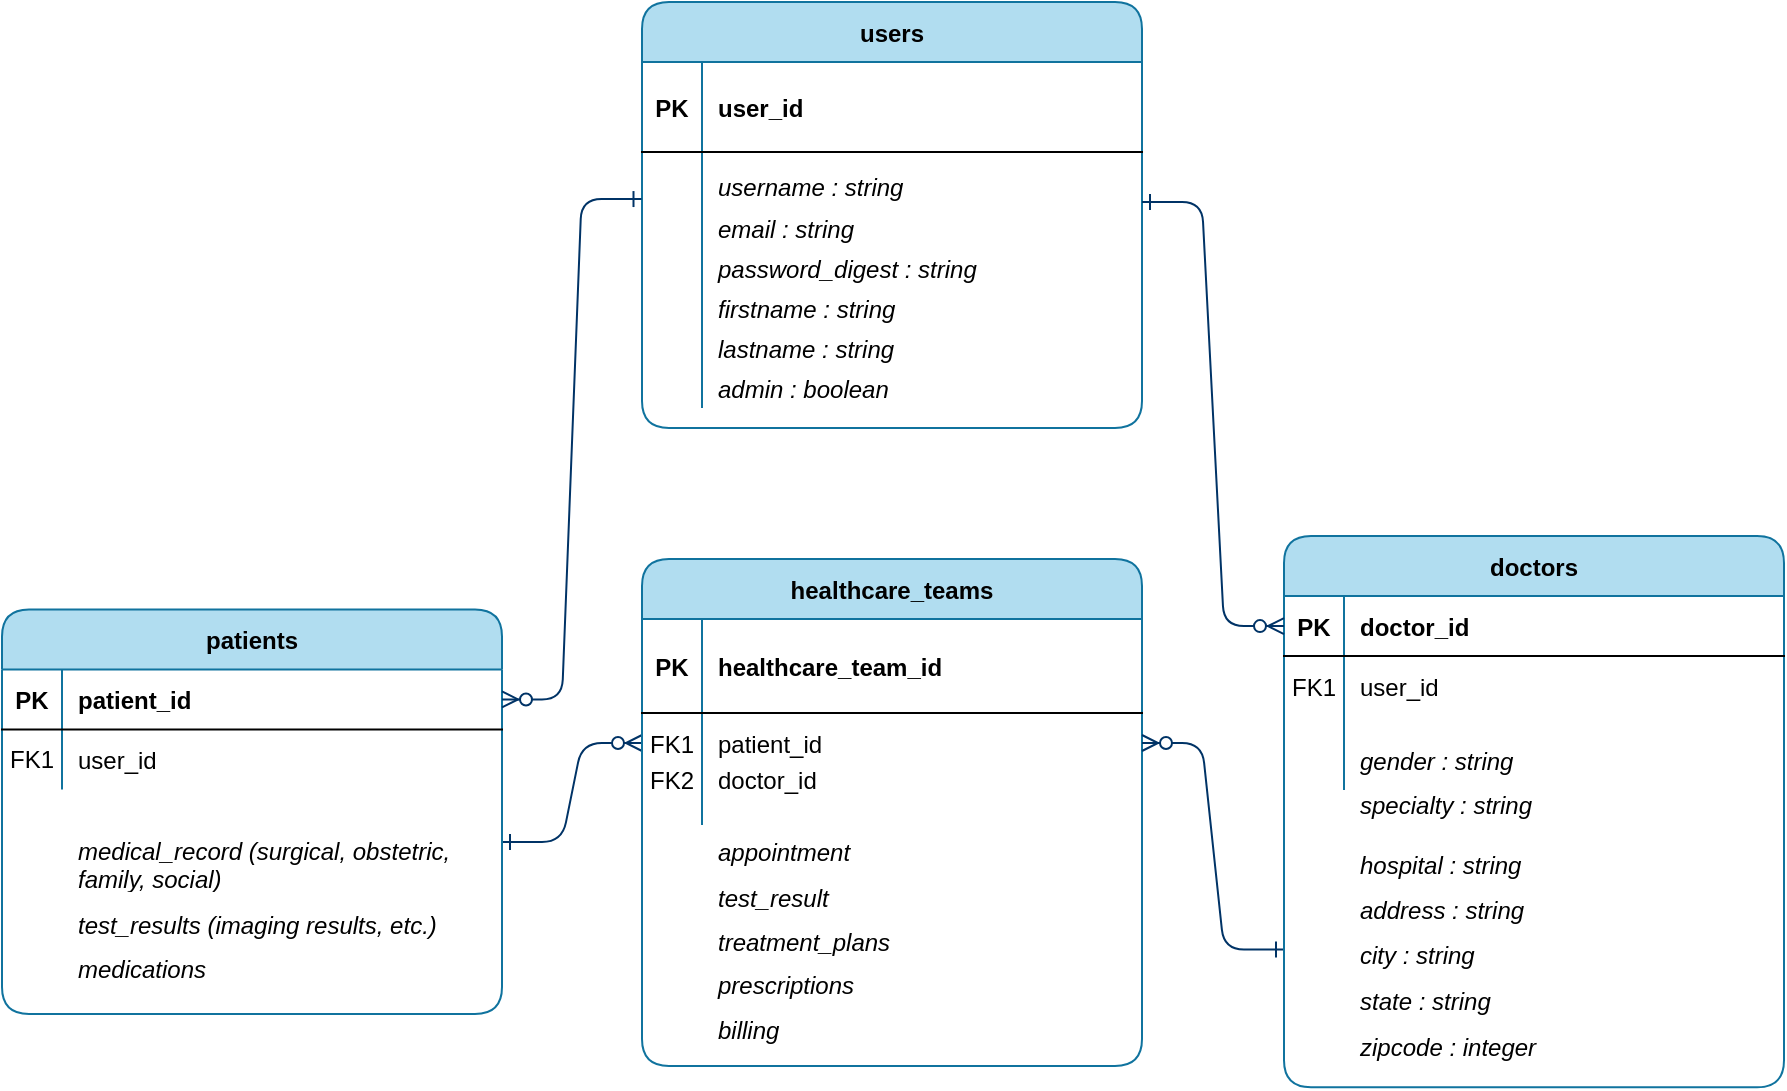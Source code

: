 <mxfile version="13.9.9" type="device"><diagram id="R2lEEEUBdFMjLlhIrx00" name="Page-1"><mxGraphModel dx="1351" dy="960" grid="1" gridSize="10" guides="1" tooltips="1" connect="1" arrows="1" fold="1" page="1" pageScale="1" pageWidth="1100" pageHeight="850" math="0" shadow="0" extFonts="Permanent Marker^https://fonts.googleapis.com/css?family=Permanent+Marker"><root><mxCell id="0"/><mxCell id="1" parent="0"/><mxCell id="C-vyLk0tnHw3VtMMgP7b-1" value="" style="edgeStyle=entityRelationEdgeStyle;endArrow=ERzeroToMany;startArrow=ERone;endFill=1;startFill=0;strokeColor=#003366;" parent="1" target="C-vyLk0tnHw3VtMMgP7b-6" edge="1"><mxGeometry width="100" height="100" relative="1" as="geometry"><mxPoint x="330" y="550" as="sourcePoint"/><mxPoint x="390" y="899" as="targetPoint"/></mxGeometry></mxCell><mxCell id="C-vyLk0tnHw3VtMMgP7b-2" value="healthcare_teams" style="shape=table;startSize=30;container=1;collapsible=1;childLayout=tableLayout;fixedRows=1;rowLines=0;fontStyle=1;align=center;resizeLast=1;rounded=1;fillColor=#b1ddf0;strokeColor=#10739e;" parent="1" vertex="1"><mxGeometry x="400" y="408.5" width="250" height="253.5" as="geometry"/></mxCell><mxCell id="C-vyLk0tnHw3VtMMgP7b-3" value="" style="shape=partialRectangle;collapsible=0;dropTarget=0;pointerEvents=0;fillColor=none;points=[[0,0.5],[1,0.5]];portConstraint=eastwest;top=0;left=0;right=0;bottom=1;" parent="C-vyLk0tnHw3VtMMgP7b-2" vertex="1"><mxGeometry y="30" width="250" height="47" as="geometry"/></mxCell><mxCell id="C-vyLk0tnHw3VtMMgP7b-4" value="PK" style="shape=partialRectangle;overflow=hidden;connectable=0;fillColor=none;top=0;left=0;bottom=0;right=0;fontStyle=1;" parent="C-vyLk0tnHw3VtMMgP7b-3" vertex="1"><mxGeometry width="30" height="47" as="geometry"/></mxCell><mxCell id="C-vyLk0tnHw3VtMMgP7b-5" value="healthcare_team_id" style="shape=partialRectangle;overflow=hidden;connectable=0;fillColor=none;top=0;left=0;bottom=0;right=0;align=left;spacingLeft=6;fontStyle=1;" parent="C-vyLk0tnHw3VtMMgP7b-3" vertex="1"><mxGeometry x="30" width="220" height="47" as="geometry"/></mxCell><mxCell id="C-vyLk0tnHw3VtMMgP7b-6" value="" style="shape=partialRectangle;collapsible=0;dropTarget=0;pointerEvents=0;fillColor=none;points=[[0,0.5],[1,0.5]];portConstraint=eastwest;top=0;left=0;right=0;bottom=0;" parent="C-vyLk0tnHw3VtMMgP7b-2" vertex="1"><mxGeometry y="77" width="250" height="30" as="geometry"/></mxCell><mxCell id="C-vyLk0tnHw3VtMMgP7b-7" value="FK1" style="shape=partialRectangle;overflow=hidden;connectable=0;fillColor=none;top=0;left=0;bottom=0;right=0;" parent="C-vyLk0tnHw3VtMMgP7b-6" vertex="1"><mxGeometry width="30" height="30" as="geometry"/></mxCell><mxCell id="C-vyLk0tnHw3VtMMgP7b-8" value="patient_id" style="shape=partialRectangle;overflow=hidden;connectable=0;fillColor=none;top=0;left=0;bottom=0;right=0;align=left;spacingLeft=6;" parent="C-vyLk0tnHw3VtMMgP7b-6" vertex="1"><mxGeometry x="30" width="220" height="30" as="geometry"/></mxCell><mxCell id="C-vyLk0tnHw3VtMMgP7b-9" value="" style="shape=partialRectangle;collapsible=0;dropTarget=0;pointerEvents=0;fillColor=none;points=[[0,0.5],[1,0.5]];portConstraint=eastwest;top=0;left=0;right=0;bottom=0;" parent="C-vyLk0tnHw3VtMMgP7b-2" vertex="1"><mxGeometry y="107" width="250" height="26" as="geometry"/></mxCell><mxCell id="C-vyLk0tnHw3VtMMgP7b-10" value="" style="shape=partialRectangle;overflow=hidden;connectable=0;fillColor=none;top=0;left=0;bottom=0;right=0;" parent="C-vyLk0tnHw3VtMMgP7b-9" vertex="1"><mxGeometry width="30" height="26" as="geometry"/></mxCell><mxCell id="C-vyLk0tnHw3VtMMgP7b-11" value="" style="shape=partialRectangle;overflow=hidden;connectable=0;fillColor=none;top=0;left=0;bottom=0;right=0;align=left;spacingLeft=6;" parent="C-vyLk0tnHw3VtMMgP7b-9" vertex="1"><mxGeometry x="30" width="220" height="26" as="geometry"/></mxCell><mxCell id="C-vyLk0tnHw3VtMMgP7b-23" value="patients" style="shape=table;startSize=30;container=1;collapsible=1;childLayout=tableLayout;fixedRows=1;rowLines=0;fontStyle=1;align=center;resizeLast=1;rounded=1;fillColor=#b1ddf0;strokeColor=#10739e;" parent="1" vertex="1"><mxGeometry x="80" y="433.74" width="250" height="202.25" as="geometry"/></mxCell><mxCell id="C-vyLk0tnHw3VtMMgP7b-24" value="" style="shape=partialRectangle;collapsible=0;dropTarget=0;pointerEvents=0;fillColor=none;points=[[0,0.5],[1,0.5]];portConstraint=eastwest;top=0;left=0;right=0;bottom=1;" parent="C-vyLk0tnHw3VtMMgP7b-23" vertex="1"><mxGeometry y="30" width="250" height="30" as="geometry"/></mxCell><mxCell id="C-vyLk0tnHw3VtMMgP7b-25" value="PK" style="shape=partialRectangle;overflow=hidden;connectable=0;fillColor=none;top=0;left=0;bottom=0;right=0;fontStyle=1;" parent="C-vyLk0tnHw3VtMMgP7b-24" vertex="1"><mxGeometry width="30" height="30" as="geometry"/></mxCell><mxCell id="C-vyLk0tnHw3VtMMgP7b-26" value="patient_id" style="shape=partialRectangle;overflow=hidden;connectable=0;fillColor=none;top=0;left=0;bottom=0;right=0;align=left;spacingLeft=6;fontStyle=1;" parent="C-vyLk0tnHw3VtMMgP7b-24" vertex="1"><mxGeometry x="30" width="220" height="30" as="geometry"/></mxCell><mxCell id="C-vyLk0tnHw3VtMMgP7b-27" value="" style="shape=partialRectangle;collapsible=0;dropTarget=0;pointerEvents=0;fillColor=none;points=[[0,0.5],[1,0.5]];portConstraint=eastwest;top=0;left=0;right=0;bottom=0;" parent="C-vyLk0tnHw3VtMMgP7b-23" vertex="1"><mxGeometry y="60" width="250" height="30" as="geometry"/></mxCell><mxCell id="C-vyLk0tnHw3VtMMgP7b-28" value="" style="shape=partialRectangle;overflow=hidden;connectable=0;fillColor=none;top=0;left=0;bottom=0;right=0;" parent="C-vyLk0tnHw3VtMMgP7b-27" vertex="1"><mxGeometry width="30" height="30" as="geometry"/></mxCell><mxCell id="C-vyLk0tnHw3VtMMgP7b-29" value="user_id" style="shape=partialRectangle;overflow=hidden;connectable=0;fillColor=none;top=0;left=0;bottom=0;right=0;align=left;spacingLeft=6;" parent="C-vyLk0tnHw3VtMMgP7b-27" vertex="1"><mxGeometry x="30" width="220" height="30" as="geometry"/></mxCell><mxCell id="C-vyLk0tnHw3VtMMgP7b-12" value="" style="edgeStyle=entityRelationEdgeStyle;endArrow=ERzeroToMany;startArrow=ERone;endFill=1;startFill=0;entryX=1;entryY=0.5;entryDx=0;entryDy=0;exitX=0;exitY=0.75;exitDx=0;exitDy=0;strokeColor=#003366;" parent="1" source="MzPd2CHmNBtsARFh89y6-18" target="C-vyLk0tnHw3VtMMgP7b-6" edge="1"><mxGeometry width="100" height="100" relative="1" as="geometry"><mxPoint x="721" y="550" as="sourcePoint"/><mxPoint x="410" y="484" as="targetPoint"/></mxGeometry></mxCell><mxCell id="MzPd2CHmNBtsARFh89y6-7" value="FK2" style="shape=partialRectangle;overflow=hidden;connectable=0;fillColor=none;top=0;left=0;bottom=0;right=0;" parent="1" vertex="1"><mxGeometry x="400" y="503.5" width="30" height="30" as="geometry"/></mxCell><mxCell id="MzPd2CHmNBtsARFh89y6-18" value="doctors" style="shape=table;startSize=30;container=1;collapsible=1;childLayout=tableLayout;fixedRows=1;rowLines=0;fontStyle=1;align=center;resizeLast=1;rounded=1;fillColor=#b1ddf0;strokeColor=#10739e;" parent="1" vertex="1"><mxGeometry x="721" y="397.06" width="250" height="275.62" as="geometry"/></mxCell><mxCell id="MzPd2CHmNBtsARFh89y6-19" value="" style="shape=partialRectangle;collapsible=0;dropTarget=0;pointerEvents=0;fillColor=none;points=[[0,0.5],[1,0.5]];portConstraint=eastwest;top=0;left=0;right=0;bottom=1;" parent="MzPd2CHmNBtsARFh89y6-18" vertex="1"><mxGeometry y="30" width="250" height="30" as="geometry"/></mxCell><mxCell id="MzPd2CHmNBtsARFh89y6-20" value="PK" style="shape=partialRectangle;overflow=hidden;connectable=0;fillColor=none;top=0;left=0;bottom=0;right=0;fontStyle=1;" parent="MzPd2CHmNBtsARFh89y6-19" vertex="1"><mxGeometry width="30" height="30" as="geometry"/></mxCell><mxCell id="MzPd2CHmNBtsARFh89y6-21" value="doctor_id" style="shape=partialRectangle;overflow=hidden;connectable=0;fillColor=none;top=0;left=0;bottom=0;right=0;align=left;spacingLeft=6;fontStyle=1;" parent="MzPd2CHmNBtsARFh89y6-19" vertex="1"><mxGeometry x="30" width="220" height="30" as="geometry"/></mxCell><mxCell id="MzPd2CHmNBtsARFh89y6-22" value="" style="shape=partialRectangle;collapsible=0;dropTarget=0;pointerEvents=0;fillColor=none;points=[[0,0.5],[1,0.5]];portConstraint=eastwest;top=0;left=0;right=0;bottom=0;" parent="MzPd2CHmNBtsARFh89y6-18" vertex="1"><mxGeometry y="60" width="250" height="30" as="geometry"/></mxCell><mxCell id="MzPd2CHmNBtsARFh89y6-23" value="FK1" style="shape=partialRectangle;overflow=hidden;connectable=0;fillColor=none;top=0;left=0;bottom=0;right=0;" parent="MzPd2CHmNBtsARFh89y6-22" vertex="1"><mxGeometry width="30" height="30" as="geometry"/></mxCell><mxCell id="MzPd2CHmNBtsARFh89y6-24" value="user_id" style="shape=partialRectangle;overflow=hidden;connectable=0;fillColor=none;top=0;left=0;bottom=0;right=0;align=left;spacingLeft=6;" parent="MzPd2CHmNBtsARFh89y6-22" vertex="1"><mxGeometry x="30" width="220" height="30" as="geometry"/></mxCell><mxCell id="MzPd2CHmNBtsARFh89y6-25" value="" style="shape=partialRectangle;collapsible=0;dropTarget=0;pointerEvents=0;fillColor=none;points=[[0,0.5],[1,0.5]];portConstraint=eastwest;top=0;left=0;right=0;bottom=0;" parent="MzPd2CHmNBtsARFh89y6-18" vertex="1"><mxGeometry y="90" width="250" height="37" as="geometry"/></mxCell><mxCell id="MzPd2CHmNBtsARFh89y6-26" value="" style="shape=partialRectangle;overflow=hidden;connectable=0;fillColor=none;top=0;left=0;bottom=0;right=0;" parent="MzPd2CHmNBtsARFh89y6-25" vertex="1"><mxGeometry width="30" height="37" as="geometry"/></mxCell><mxCell id="MzPd2CHmNBtsARFh89y6-27" value="" style="shape=partialRectangle;overflow=hidden;connectable=0;fillColor=none;top=0;left=0;bottom=0;right=0;align=left;spacingLeft=6;" parent="MzPd2CHmNBtsARFh89y6-25" vertex="1"><mxGeometry x="30" width="220" height="37" as="geometry"/></mxCell><mxCell id="MzPd2CHmNBtsARFh89y6-30" value="doctor_id" style="shape=partialRectangle;overflow=hidden;connectable=0;fillColor=none;top=0;left=0;bottom=0;right=0;align=left;spacingLeft=6;" parent="1" vertex="1"><mxGeometry x="430" y="503.5" width="220" height="30" as="geometry"/></mxCell><mxCell id="Juw4Spq1CtYMTUwcJ2YP-6" value="users" style="shape=table;startSize=30;container=1;collapsible=1;childLayout=tableLayout;fixedRows=1;rowLines=0;fontStyle=1;align=center;resizeLast=1;rounded=1;fillColor=#b1ddf0;strokeColor=#10739e;" parent="1" vertex="1"><mxGeometry x="400" y="130" width="250" height="213" as="geometry"/></mxCell><mxCell id="Juw4Spq1CtYMTUwcJ2YP-7" value="" style="shape=partialRectangle;collapsible=0;dropTarget=0;pointerEvents=0;fillColor=none;points=[[0,0.5],[1,0.5]];portConstraint=eastwest;top=0;left=0;right=0;bottom=1;" parent="Juw4Spq1CtYMTUwcJ2YP-6" vertex="1"><mxGeometry y="30" width="250" height="45" as="geometry"/></mxCell><mxCell id="Juw4Spq1CtYMTUwcJ2YP-8" value="PK" style="shape=partialRectangle;overflow=hidden;connectable=0;fillColor=none;top=0;left=0;bottom=0;right=0;fontStyle=1;" parent="Juw4Spq1CtYMTUwcJ2YP-7" vertex="1"><mxGeometry width="30" height="45" as="geometry"/></mxCell><mxCell id="Juw4Spq1CtYMTUwcJ2YP-9" value="user_id" style="shape=partialRectangle;overflow=hidden;connectable=0;fillColor=none;top=0;left=0;bottom=0;right=0;align=left;spacingLeft=6;fontStyle=1;" parent="Juw4Spq1CtYMTUwcJ2YP-7" vertex="1"><mxGeometry x="30" width="220" height="45" as="geometry"/></mxCell><mxCell id="Juw4Spq1CtYMTUwcJ2YP-10" value="" style="shape=partialRectangle;collapsible=0;dropTarget=0;pointerEvents=0;fillColor=none;points=[[0,0.5],[1,0.5]];portConstraint=eastwest;top=0;left=0;right=0;bottom=0;" parent="Juw4Spq1CtYMTUwcJ2YP-6" vertex="1"><mxGeometry y="75" width="250" height="30" as="geometry"/></mxCell><mxCell id="Juw4Spq1CtYMTUwcJ2YP-11" value="" style="shape=partialRectangle;overflow=hidden;connectable=0;fillColor=none;top=0;left=0;bottom=0;right=0;" parent="Juw4Spq1CtYMTUwcJ2YP-10" vertex="1"><mxGeometry width="30" height="30" as="geometry"/></mxCell><mxCell id="Juw4Spq1CtYMTUwcJ2YP-12" value="" style="shape=partialRectangle;overflow=hidden;connectable=0;fillColor=none;top=0;left=0;bottom=0;right=0;align=left;spacingLeft=6;" parent="Juw4Spq1CtYMTUwcJ2YP-10" vertex="1"><mxGeometry x="30" width="220" height="30" as="geometry"/></mxCell><mxCell id="Juw4Spq1CtYMTUwcJ2YP-13" value="" style="shape=partialRectangle;collapsible=0;dropTarget=0;pointerEvents=0;fillColor=none;points=[[0,0.5],[1,0.5]];portConstraint=eastwest;top=0;left=0;right=0;bottom=0;" parent="Juw4Spq1CtYMTUwcJ2YP-6" vertex="1"><mxGeometry y="105" width="250" height="98" as="geometry"/></mxCell><mxCell id="Juw4Spq1CtYMTUwcJ2YP-14" value="" style="shape=partialRectangle;overflow=hidden;connectable=0;fillColor=none;top=0;left=0;bottom=0;right=0;" parent="Juw4Spq1CtYMTUwcJ2YP-13" vertex="1"><mxGeometry width="30" height="98" as="geometry"/></mxCell><mxCell id="Juw4Spq1CtYMTUwcJ2YP-15" value="" style="shape=partialRectangle;overflow=hidden;connectable=0;fillColor=none;top=0;left=0;bottom=0;right=0;align=left;spacingLeft=6;" parent="Juw4Spq1CtYMTUwcJ2YP-13" vertex="1"><mxGeometry x="30" width="220" height="98" as="geometry"/></mxCell><mxCell id="Juw4Spq1CtYMTUwcJ2YP-16" value="" style="edgeStyle=entityRelationEdgeStyle;endArrow=ERzeroToMany;startArrow=ERone;endFill=1;startFill=0;entryX=1;entryY=0.5;entryDx=0;entryDy=0;exitX=-0.001;exitY=-0.066;exitDx=0;exitDy=0;exitPerimeter=0;strokeColor=#003366;" parent="1" source="Juw4Spq1CtYMTUwcJ2YP-13" target="C-vyLk0tnHw3VtMMgP7b-24" edge="1"><mxGeometry width="100" height="100" relative="1" as="geometry"><mxPoint x="-10" y="474" as="sourcePoint"/><mxPoint x="70" y="540" as="targetPoint"/></mxGeometry></mxCell><mxCell id="Juw4Spq1CtYMTUwcJ2YP-19" value="firstname : string" style="shape=partialRectangle;overflow=hidden;connectable=0;fillColor=none;top=0;left=0;bottom=0;right=0;align=left;spacingLeft=6;fontStyle=2" parent="1" vertex="1"><mxGeometry x="430" y="268" width="220" height="30" as="geometry"/></mxCell><mxCell id="Juw4Spq1CtYMTUwcJ2YP-20" value="lastname : string" style="shape=partialRectangle;overflow=hidden;connectable=0;fillColor=none;top=0;left=0;bottom=0;right=0;align=left;spacingLeft=6;fontStyle=2" parent="1" vertex="1"><mxGeometry x="430" y="288" width="220" height="30" as="geometry"/></mxCell><mxCell id="Juw4Spq1CtYMTUwcJ2YP-21" value="email : string" style="shape=partialRectangle;overflow=hidden;connectable=0;fillColor=none;top=0;left=0;bottom=0;right=0;align=left;spacingLeft=6;fontStyle=2" parent="1" vertex="1"><mxGeometry x="430" y="228" width="220" height="30" as="geometry"/></mxCell><mxCell id="Juw4Spq1CtYMTUwcJ2YP-22" value="password_digest : string" style="shape=partialRectangle;overflow=hidden;connectable=0;fillColor=none;top=0;left=0;bottom=0;right=0;align=left;spacingLeft=6;fontStyle=2" parent="1" vertex="1"><mxGeometry x="430" y="248" width="220" height="30" as="geometry"/></mxCell><mxCell id="Juw4Spq1CtYMTUwcJ2YP-24" value="username : string" style="shape=partialRectangle;overflow=hidden;connectable=0;fillColor=none;top=0;left=0;bottom=0;right=0;align=left;spacingLeft=6;fontStyle=2" parent="1" vertex="1"><mxGeometry x="430" y="207" width="220" height="30" as="geometry"/></mxCell><mxCell id="Juw4Spq1CtYMTUwcJ2YP-26" value="FK1" style="shape=partialRectangle;overflow=hidden;connectable=0;fillColor=none;top=0;left=0;bottom=0;right=0;" parent="1" vertex="1"><mxGeometry x="80" y="493.24" width="30" height="30" as="geometry"/></mxCell><mxCell id="Juw4Spq1CtYMTUwcJ2YP-32" value="specialty : string" style="shape=partialRectangle;overflow=hidden;connectable=0;fillColor=none;top=0;left=0;bottom=0;right=0;align=left;spacingLeft=6;fontStyle=2" parent="1" vertex="1"><mxGeometry x="751" y="516.18" width="220" height="30" as="geometry"/></mxCell><mxCell id="Juw4Spq1CtYMTUwcJ2YP-34" value="medical_record (surgical, obstetric, &#10;family, social) " style="shape=partialRectangle;overflow=hidden;connectable=0;fillColor=none;top=0;left=0;bottom=0;right=0;align=left;spacingLeft=6;fontStyle=2" parent="1" vertex="1"><mxGeometry x="110" y="546.24" width="220" height="30" as="geometry"/></mxCell><mxCell id="Juw4Spq1CtYMTUwcJ2YP-35" value="treatment_plans " style="shape=partialRectangle;overflow=hidden;connectable=0;fillColor=none;top=0;left=0;bottom=0;right=0;align=left;spacingLeft=6;fontStyle=2" parent="1" vertex="1"><mxGeometry x="430" y="584.25" width="220" height="30" as="geometry"/></mxCell><mxCell id="Juw4Spq1CtYMTUwcJ2YP-36" value="test_results (imaging results, etc.)" style="shape=partialRectangle;overflow=hidden;connectable=0;fillColor=none;top=0;left=0;bottom=0;right=0;align=left;spacingLeft=6;fontStyle=2" parent="1" vertex="1"><mxGeometry x="110" y="576.24" width="220" height="30" as="geometry"/></mxCell><mxCell id="Juw4Spq1CtYMTUwcJ2YP-37" value="medications" style="shape=partialRectangle;overflow=hidden;connectable=0;fillColor=none;top=0;left=0;bottom=0;right=0;align=left;spacingLeft=6;fontStyle=2" parent="1" vertex="1"><mxGeometry x="110" y="598.24" width="220" height="30" as="geometry"/></mxCell><mxCell id="Juw4Spq1CtYMTUwcJ2YP-39" value="appointment" style="shape=partialRectangle;overflow=hidden;connectable=0;fillColor=none;top=0;left=0;bottom=0;right=0;align=left;spacingLeft=6;fontStyle=2" parent="1" vertex="1"><mxGeometry x="430" y="539.25" width="220" height="30" as="geometry"/></mxCell><mxCell id="Juw4Spq1CtYMTUwcJ2YP-40" value="test_result " style="shape=partialRectangle;overflow=hidden;connectable=0;fillColor=none;top=0;left=0;bottom=0;right=0;align=left;spacingLeft=6;fontStyle=2" parent="1" vertex="1"><mxGeometry x="430" y="562.25" width="220" height="30" as="geometry"/></mxCell><mxCell id="Juw4Spq1CtYMTUwcJ2YP-43" value="prescriptions" style="shape=partialRectangle;overflow=hidden;connectable=0;fillColor=none;top=0;left=0;bottom=0;right=0;align=left;spacingLeft=6;fontStyle=2" parent="1" vertex="1"><mxGeometry x="430" y="606" width="220" height="30" as="geometry"/></mxCell><mxCell id="Juw4Spq1CtYMTUwcJ2YP-45" value="billing" style="shape=partialRectangle;overflow=hidden;connectable=0;fillColor=none;top=0;left=0;bottom=0;right=0;align=left;spacingLeft=6;fontStyle=2" parent="1" vertex="1"><mxGeometry x="430" y="628.5" width="220" height="30" as="geometry"/></mxCell><mxCell id="_ppDfrjNG9_abm-QauvI-1" value="gender : string" style="shape=partialRectangle;overflow=hidden;connectable=0;fillColor=none;top=0;left=0;bottom=0;right=0;align=left;spacingLeft=6;fontStyle=2" parent="1" vertex="1"><mxGeometry x="751" y="494.18" width="220" height="30" as="geometry"/></mxCell><mxCell id="_ppDfrjNG9_abm-QauvI-2" value="hospital : string" style="shape=partialRectangle;overflow=hidden;connectable=0;fillColor=none;top=0;left=0;bottom=0;right=0;align=left;spacingLeft=6;fontStyle=2" parent="1" vertex="1"><mxGeometry x="751" y="546.18" width="220" height="30" as="geometry"/></mxCell><mxCell id="6cOX3caCPrTMxXrzOLzq-1" value="admin : boolean" style="shape=partialRectangle;overflow=hidden;connectable=0;fillColor=none;top=0;left=0;bottom=0;right=0;align=left;spacingLeft=6;fontStyle=2" parent="1" vertex="1"><mxGeometry x="430" y="308" width="220" height="30" as="geometry"/></mxCell><mxCell id="6cOX3caCPrTMxXrzOLzq-5" value="address : string" style="shape=partialRectangle;overflow=hidden;connectable=0;fillColor=none;top=0;left=0;bottom=0;right=0;align=left;spacingLeft=6;fontStyle=2" parent="1" vertex="1"><mxGeometry x="751" y="568.68" width="220" height="30" as="geometry"/></mxCell><mxCell id="6cOX3caCPrTMxXrzOLzq-6" value="city : string" style="shape=partialRectangle;overflow=hidden;connectable=0;fillColor=none;top=0;left=0;bottom=0;right=0;align=left;spacingLeft=6;fontStyle=2" parent="1" vertex="1"><mxGeometry x="751" y="591.18" width="220" height="30" as="geometry"/></mxCell><mxCell id="6cOX3caCPrTMxXrzOLzq-7" value="state : string" style="shape=partialRectangle;overflow=hidden;connectable=0;fillColor=none;top=0;left=0;bottom=0;right=0;align=left;spacingLeft=6;fontStyle=2" parent="1" vertex="1"><mxGeometry x="751" y="614.18" width="220" height="30" as="geometry"/></mxCell><mxCell id="6cOX3caCPrTMxXrzOLzq-8" value="zipcode : integer" style="shape=partialRectangle;overflow=hidden;connectable=0;fillColor=none;top=0;left=0;bottom=0;right=0;align=left;spacingLeft=6;fontStyle=2" parent="1" vertex="1"><mxGeometry x="751" y="637.18" width="220" height="30" as="geometry"/></mxCell><mxCell id="6cOX3caCPrTMxXrzOLzq-9" value="" style="edgeStyle=entityRelationEdgeStyle;endArrow=ERzeroToMany;startArrow=ERone;endFill=1;startFill=0;entryX=0;entryY=0.5;entryDx=0;entryDy=0;strokeColor=#003366;" parent="1" target="MzPd2CHmNBtsARFh89y6-19" edge="1"><mxGeometry width="100" height="100" relative="1" as="geometry"><mxPoint x="650" y="230" as="sourcePoint"/><mxPoint x="330" y="492.75" as="targetPoint"/></mxGeometry></mxCell></root></mxGraphModel></diagram></mxfile>